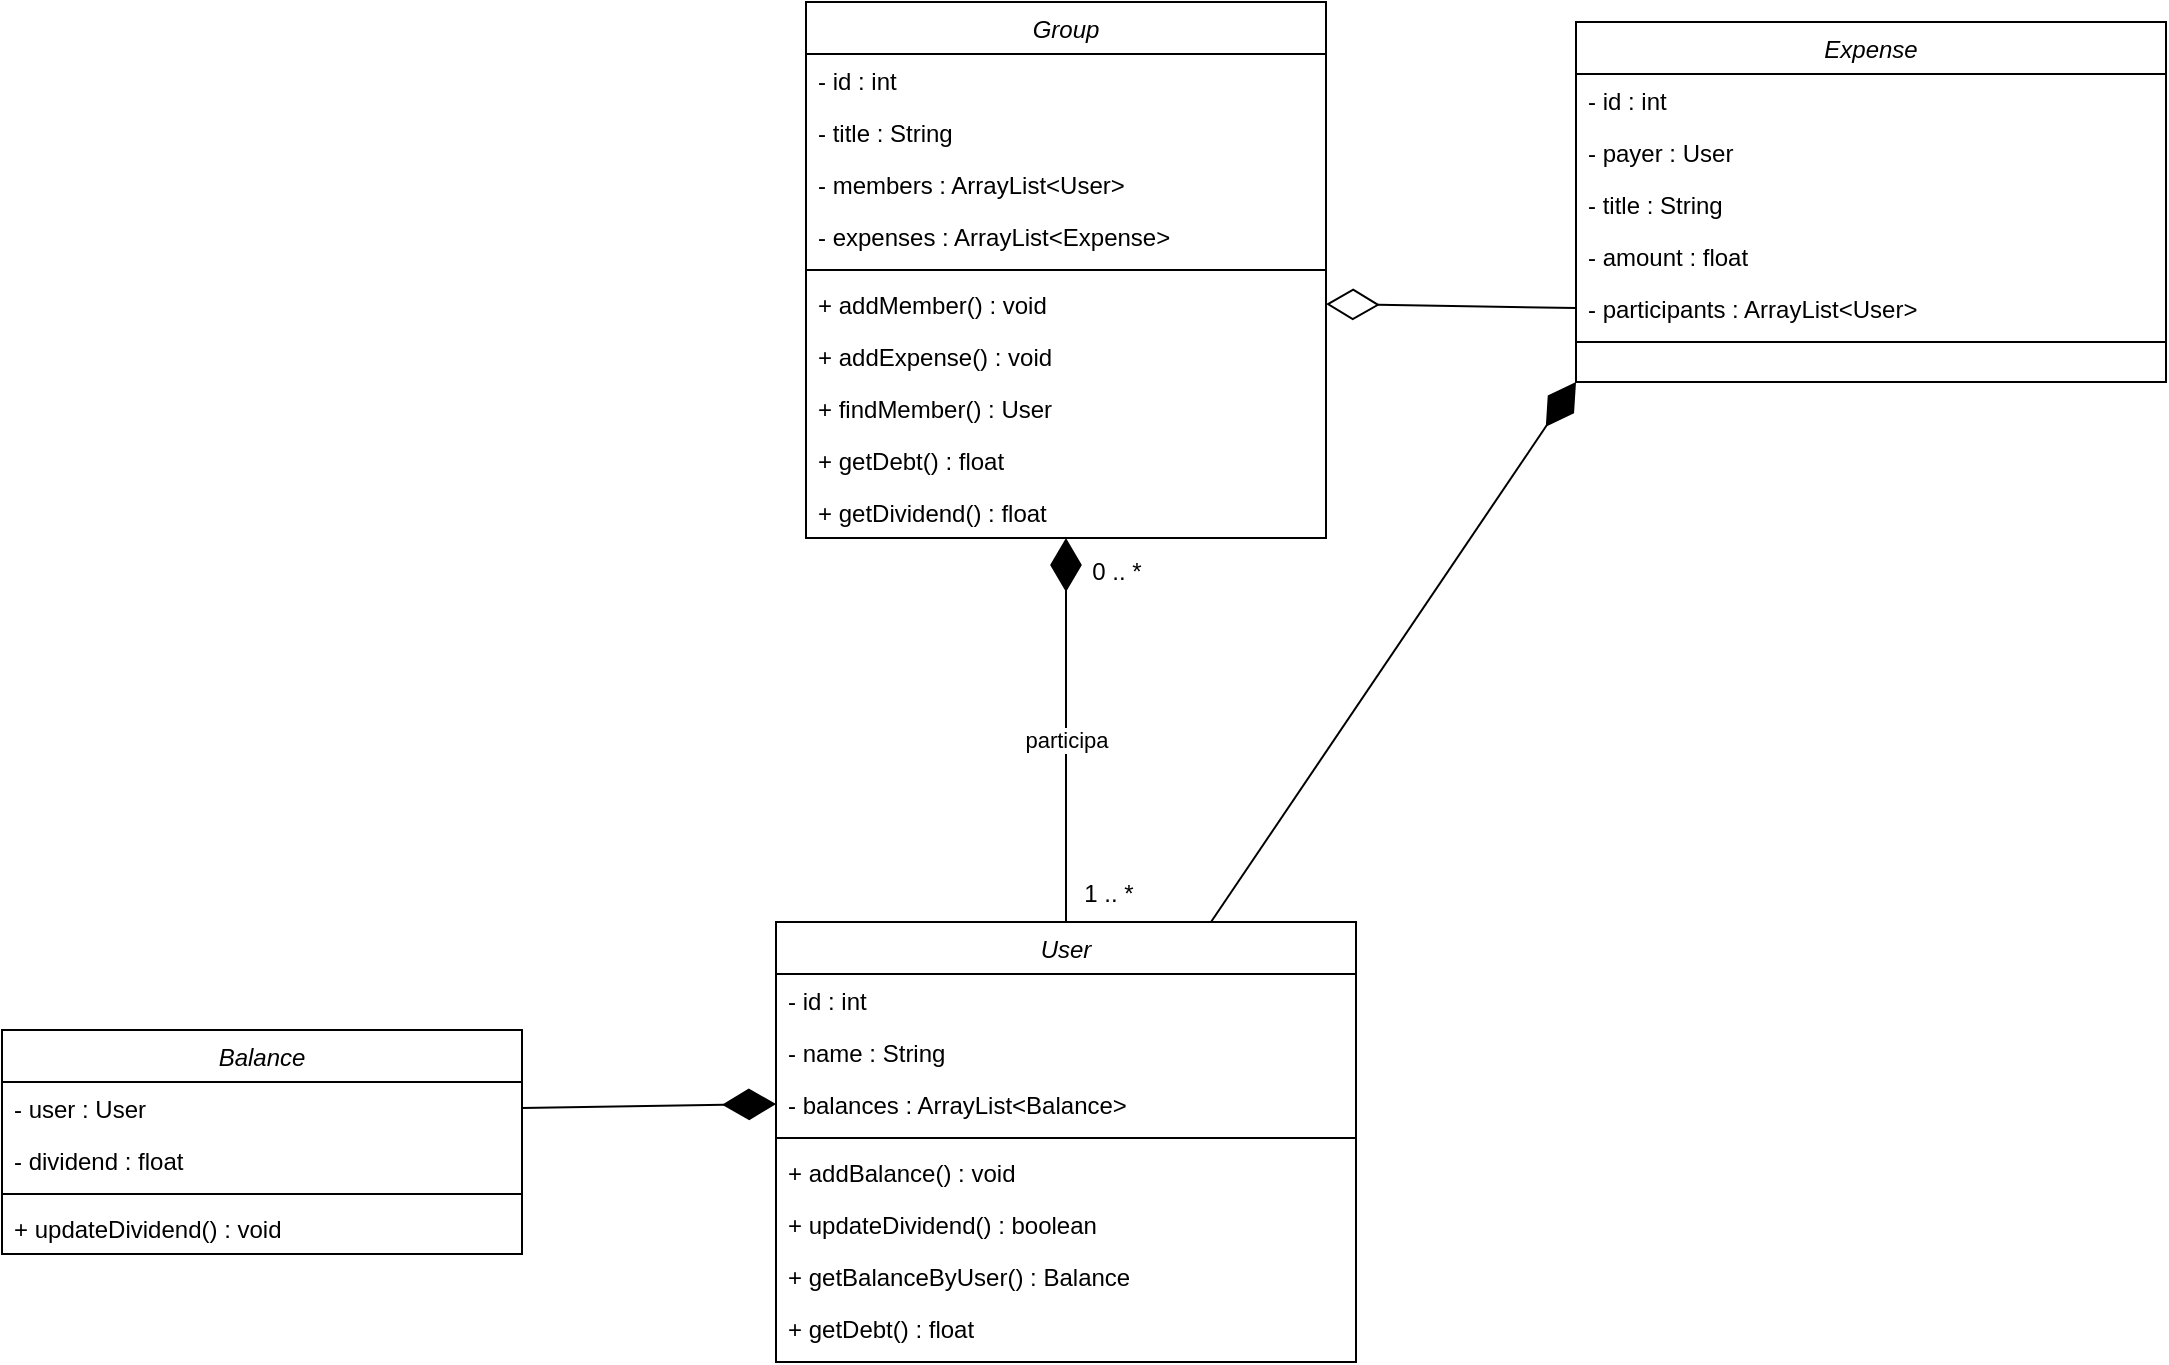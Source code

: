 <mxfile version="24.8.6">
  <diagram id="C5RBs43oDa-KdzZeNtuy" name="Page-1">
    <mxGraphModel dx="2220" dy="763" grid="1" gridSize="10" guides="1" tooltips="1" connect="1" arrows="1" fold="1" page="1" pageScale="1" pageWidth="827" pageHeight="1169" math="0" shadow="0">
      <root>
        <mxCell id="WIyWlLk6GJQsqaUBKTNV-0" />
        <mxCell id="WIyWlLk6GJQsqaUBKTNV-1" parent="WIyWlLk6GJQsqaUBKTNV-0" />
        <mxCell id="zkfFHV4jXpPFQw0GAbJ--0" value="User" style="swimlane;fontStyle=2;align=center;verticalAlign=top;childLayout=stackLayout;horizontal=1;startSize=26;horizontalStack=0;resizeParent=1;resizeLast=0;collapsible=1;marginBottom=0;rounded=0;shadow=0;strokeWidth=1;" parent="WIyWlLk6GJQsqaUBKTNV-1" vertex="1">
          <mxGeometry x="350" y="630" width="290" height="220" as="geometry">
            <mxRectangle x="230" y="140" width="160" height="26" as="alternateBounds" />
          </mxGeometry>
        </mxCell>
        <mxCell id="zkfFHV4jXpPFQw0GAbJ--2" value="- id : int" style="text;align=left;verticalAlign=top;spacingLeft=4;spacingRight=4;overflow=hidden;rotatable=0;points=[[0,0.5],[1,0.5]];portConstraint=eastwest;rounded=0;shadow=0;html=0;" parent="zkfFHV4jXpPFQw0GAbJ--0" vertex="1">
          <mxGeometry y="26" width="290" height="26" as="geometry" />
        </mxCell>
        <mxCell id="zkfFHV4jXpPFQw0GAbJ--3" value="- name : String" style="text;align=left;verticalAlign=top;spacingLeft=4;spacingRight=4;overflow=hidden;rotatable=0;points=[[0,0.5],[1,0.5]];portConstraint=eastwest;rounded=0;shadow=0;html=0;" parent="zkfFHV4jXpPFQw0GAbJ--0" vertex="1">
          <mxGeometry y="52" width="290" height="26" as="geometry" />
        </mxCell>
        <mxCell id="z_bwb70eLgM8Aj96mbFV-3" value="- balances : ArrayList&lt;Balance&gt;" style="text;align=left;verticalAlign=top;spacingLeft=4;spacingRight=4;overflow=hidden;rotatable=0;points=[[0,0.5],[1,0.5]];portConstraint=eastwest;rounded=0;shadow=0;html=0;" parent="zkfFHV4jXpPFQw0GAbJ--0" vertex="1">
          <mxGeometry y="78" width="290" height="26" as="geometry" />
        </mxCell>
        <mxCell id="zkfFHV4jXpPFQw0GAbJ--4" value="" style="line;html=1;strokeWidth=1;align=left;verticalAlign=middle;spacingTop=-1;spacingLeft=3;spacingRight=3;rotatable=0;labelPosition=right;points=[];portConstraint=eastwest;" parent="zkfFHV4jXpPFQw0GAbJ--0" vertex="1">
          <mxGeometry y="104" width="290" height="8" as="geometry" />
        </mxCell>
        <mxCell id="zkfFHV4jXpPFQw0GAbJ--5" value="+ addBalance() : void" style="text;align=left;verticalAlign=top;spacingLeft=4;spacingRight=4;overflow=hidden;rotatable=0;points=[[0,0.5],[1,0.5]];portConstraint=eastwest;fontStyle=0" parent="zkfFHV4jXpPFQw0GAbJ--0" vertex="1">
          <mxGeometry y="112" width="290" height="26" as="geometry" />
        </mxCell>
        <mxCell id="dfOSNBqjzmxUSkjI5Zh5-0" value="+ updateDividend() : boolean" style="text;align=left;verticalAlign=top;spacingLeft=4;spacingRight=4;overflow=hidden;rotatable=0;points=[[0,0.5],[1,0.5]];portConstraint=eastwest;fontStyle=0" vertex="1" parent="zkfFHV4jXpPFQw0GAbJ--0">
          <mxGeometry y="138" width="290" height="26" as="geometry" />
        </mxCell>
        <mxCell id="dfOSNBqjzmxUSkjI5Zh5-1" value="+ getBalanceByUser() : Balance" style="text;align=left;verticalAlign=top;spacingLeft=4;spacingRight=4;overflow=hidden;rotatable=0;points=[[0,0.5],[1,0.5]];portConstraint=eastwest;fontStyle=0" vertex="1" parent="zkfFHV4jXpPFQw0GAbJ--0">
          <mxGeometry y="164" width="290" height="26" as="geometry" />
        </mxCell>
        <mxCell id="dfOSNBqjzmxUSkjI5Zh5-2" value="+ getDebt() : float" style="text;align=left;verticalAlign=top;spacingLeft=4;spacingRight=4;overflow=hidden;rotatable=0;points=[[0,0.5],[1,0.5]];portConstraint=eastwest;fontStyle=0" vertex="1" parent="zkfFHV4jXpPFQw0GAbJ--0">
          <mxGeometry y="190" width="290" height="26" as="geometry" />
        </mxCell>
        <mxCell id="z_bwb70eLgM8Aj96mbFV-6" value="Group" style="swimlane;fontStyle=2;align=center;verticalAlign=top;childLayout=stackLayout;horizontal=1;startSize=26;horizontalStack=0;resizeParent=1;resizeLast=0;collapsible=1;marginBottom=0;rounded=0;shadow=0;strokeWidth=1;" parent="WIyWlLk6GJQsqaUBKTNV-1" vertex="1">
          <mxGeometry x="365" y="170" width="260" height="268" as="geometry">
            <mxRectangle x="230" y="140" width="160" height="26" as="alternateBounds" />
          </mxGeometry>
        </mxCell>
        <mxCell id="z_bwb70eLgM8Aj96mbFV-7" value="- id : int" style="text;align=left;verticalAlign=top;spacingLeft=4;spacingRight=4;overflow=hidden;rotatable=0;points=[[0,0.5],[1,0.5]];portConstraint=eastwest;rounded=0;shadow=0;html=0;" parent="z_bwb70eLgM8Aj96mbFV-6" vertex="1">
          <mxGeometry y="26" width="260" height="26" as="geometry" />
        </mxCell>
        <mxCell id="dfOSNBqjzmxUSkjI5Zh5-5" value="- title : String" style="text;align=left;verticalAlign=top;spacingLeft=4;spacingRight=4;overflow=hidden;rotatable=0;points=[[0,0.5],[1,0.5]];portConstraint=eastwest;rounded=0;shadow=0;html=0;" vertex="1" parent="z_bwb70eLgM8Aj96mbFV-6">
          <mxGeometry y="52" width="260" height="26" as="geometry" />
        </mxCell>
        <mxCell id="z_bwb70eLgM8Aj96mbFV-8" value="- members : ArrayList&lt;User&gt;" style="text;align=left;verticalAlign=top;spacingLeft=4;spacingRight=4;overflow=hidden;rotatable=0;points=[[0,0.5],[1,0.5]];portConstraint=eastwest;rounded=0;shadow=0;html=0;" parent="z_bwb70eLgM8Aj96mbFV-6" vertex="1">
          <mxGeometry y="78" width="260" height="26" as="geometry" />
        </mxCell>
        <mxCell id="z_bwb70eLgM8Aj96mbFV-9" value="- expenses : ArrayList&lt;Expense&gt;" style="text;align=left;verticalAlign=top;spacingLeft=4;spacingRight=4;overflow=hidden;rotatable=0;points=[[0,0.5],[1,0.5]];portConstraint=eastwest;rounded=0;shadow=0;html=0;" parent="z_bwb70eLgM8Aj96mbFV-6" vertex="1">
          <mxGeometry y="104" width="260" height="26" as="geometry" />
        </mxCell>
        <mxCell id="z_bwb70eLgM8Aj96mbFV-13" value="" style="line;html=1;strokeWidth=1;align=left;verticalAlign=middle;spacingTop=-1;spacingLeft=3;spacingRight=3;rotatable=0;labelPosition=right;points=[];portConstraint=eastwest;" parent="z_bwb70eLgM8Aj96mbFV-6" vertex="1">
          <mxGeometry y="130" width="260" height="8" as="geometry" />
        </mxCell>
        <mxCell id="z_bwb70eLgM8Aj96mbFV-14" value="+ addMember() : void" style="text;align=left;verticalAlign=top;spacingLeft=4;spacingRight=4;overflow=hidden;rotatable=0;points=[[0,0.5],[1,0.5]];portConstraint=eastwest;fontStyle=0" parent="z_bwb70eLgM8Aj96mbFV-6" vertex="1">
          <mxGeometry y="138" width="260" height="26" as="geometry" />
        </mxCell>
        <mxCell id="z_bwb70eLgM8Aj96mbFV-16" value="+ addExpense() : void" style="text;align=left;verticalAlign=top;spacingLeft=4;spacingRight=4;overflow=hidden;rotatable=0;points=[[0,0.5],[1,0.5]];portConstraint=eastwest;fontStyle=0" parent="z_bwb70eLgM8Aj96mbFV-6" vertex="1">
          <mxGeometry y="164" width="260" height="26" as="geometry" />
        </mxCell>
        <mxCell id="z_bwb70eLgM8Aj96mbFV-17" value="+ findMember() : User" style="text;align=left;verticalAlign=top;spacingLeft=4;spacingRight=4;overflow=hidden;rotatable=0;points=[[0,0.5],[1,0.5]];portConstraint=eastwest;fontStyle=0" parent="z_bwb70eLgM8Aj96mbFV-6" vertex="1">
          <mxGeometry y="190" width="260" height="26" as="geometry" />
        </mxCell>
        <mxCell id="z_bwb70eLgM8Aj96mbFV-15" value="+ getDebt() : float" style="text;align=left;verticalAlign=top;spacingLeft=4;spacingRight=4;overflow=hidden;rotatable=0;points=[[0,0.5],[1,0.5]];portConstraint=eastwest;fontStyle=0" parent="z_bwb70eLgM8Aj96mbFV-6" vertex="1">
          <mxGeometry y="216" width="260" height="26" as="geometry" />
        </mxCell>
        <mxCell id="dfOSNBqjzmxUSkjI5Zh5-6" value="+ getDividend() : float" style="text;align=left;verticalAlign=top;spacingLeft=4;spacingRight=4;overflow=hidden;rotatable=0;points=[[0,0.5],[1,0.5]];portConstraint=eastwest;fontStyle=0" vertex="1" parent="z_bwb70eLgM8Aj96mbFV-6">
          <mxGeometry y="242" width="260" height="26" as="geometry" />
        </mxCell>
        <mxCell id="z_bwb70eLgM8Aj96mbFV-18" value="Expense" style="swimlane;fontStyle=2;align=center;verticalAlign=top;childLayout=stackLayout;horizontal=1;startSize=26;horizontalStack=0;resizeParent=1;resizeLast=0;collapsible=1;marginBottom=0;rounded=0;shadow=0;strokeWidth=1;" parent="WIyWlLk6GJQsqaUBKTNV-1" vertex="1">
          <mxGeometry x="750" y="180" width="295" height="180" as="geometry">
            <mxRectangle x="230" y="140" width="160" height="26" as="alternateBounds" />
          </mxGeometry>
        </mxCell>
        <mxCell id="z_bwb70eLgM8Aj96mbFV-32" value="- id : int" style="text;align=left;verticalAlign=top;spacingLeft=4;spacingRight=4;overflow=hidden;rotatable=0;points=[[0,0.5],[1,0.5]];portConstraint=eastwest;rounded=0;shadow=0;html=0;" parent="z_bwb70eLgM8Aj96mbFV-18" vertex="1">
          <mxGeometry y="26" width="295" height="26" as="geometry" />
        </mxCell>
        <mxCell id="UdoA2BHU3O3zfrffBs1J-1" value="- payer : User" style="text;align=left;verticalAlign=top;spacingLeft=4;spacingRight=4;overflow=hidden;rotatable=0;points=[[0,0.5],[1,0.5]];portConstraint=eastwest;rounded=0;shadow=0;html=0;" parent="z_bwb70eLgM8Aj96mbFV-18" vertex="1">
          <mxGeometry y="52" width="295" height="26" as="geometry" />
        </mxCell>
        <mxCell id="z_bwb70eLgM8Aj96mbFV-21" value="- title : String" style="text;align=left;verticalAlign=top;spacingLeft=4;spacingRight=4;overflow=hidden;rotatable=0;points=[[0,0.5],[1,0.5]];portConstraint=eastwest;rounded=0;shadow=0;html=0;" parent="z_bwb70eLgM8Aj96mbFV-18" vertex="1">
          <mxGeometry y="78" width="295" height="26" as="geometry" />
        </mxCell>
        <mxCell id="z_bwb70eLgM8Aj96mbFV-22" value="- amount : float" style="text;align=left;verticalAlign=top;spacingLeft=4;spacingRight=4;overflow=hidden;rotatable=0;points=[[0,0.5],[1,0.5]];portConstraint=eastwest;rounded=0;shadow=0;html=0;" parent="z_bwb70eLgM8Aj96mbFV-18" vertex="1">
          <mxGeometry y="104" width="295" height="26" as="geometry" />
        </mxCell>
        <mxCell id="z_bwb70eLgM8Aj96mbFV-23" value="- participants : ArrayList&lt;User&gt;" style="text;align=left;verticalAlign=top;spacingLeft=4;spacingRight=4;overflow=hidden;rotatable=0;points=[[0,0.5],[1,0.5]];portConstraint=eastwest;rounded=0;shadow=0;html=0;" parent="z_bwb70eLgM8Aj96mbFV-18" vertex="1">
          <mxGeometry y="130" width="295" height="26" as="geometry" />
        </mxCell>
        <mxCell id="z_bwb70eLgM8Aj96mbFV-25" value="" style="line;html=1;strokeWidth=1;align=left;verticalAlign=middle;spacingTop=-1;spacingLeft=3;spacingRight=3;rotatable=0;labelPosition=right;points=[];portConstraint=eastwest;" parent="z_bwb70eLgM8Aj96mbFV-18" vertex="1">
          <mxGeometry y="156" width="295" height="8" as="geometry" />
        </mxCell>
        <mxCell id="z_bwb70eLgM8Aj96mbFV-79" value="Balance" style="swimlane;fontStyle=2;align=center;verticalAlign=top;childLayout=stackLayout;horizontal=1;startSize=26;horizontalStack=0;resizeParent=1;resizeLast=0;collapsible=1;marginBottom=0;rounded=0;shadow=0;strokeWidth=1;" parent="WIyWlLk6GJQsqaUBKTNV-1" vertex="1">
          <mxGeometry x="-37" y="684" width="260" height="112" as="geometry">
            <mxRectangle x="230" y="140" width="160" height="26" as="alternateBounds" />
          </mxGeometry>
        </mxCell>
        <mxCell id="z_bwb70eLgM8Aj96mbFV-80" value="- user : User" style="text;align=left;verticalAlign=top;spacingLeft=4;spacingRight=4;overflow=hidden;rotatable=0;points=[[0,0.5],[1,0.5]];portConstraint=eastwest;rounded=0;shadow=0;html=0;" parent="z_bwb70eLgM8Aj96mbFV-79" vertex="1">
          <mxGeometry y="26" width="260" height="26" as="geometry" />
        </mxCell>
        <mxCell id="dfOSNBqjzmxUSkjI5Zh5-3" value="- dividend : float" style="text;align=left;verticalAlign=top;spacingLeft=4;spacingRight=4;overflow=hidden;rotatable=0;points=[[0,0.5],[1,0.5]];portConstraint=eastwest;rounded=0;shadow=0;html=0;" vertex="1" parent="z_bwb70eLgM8Aj96mbFV-79">
          <mxGeometry y="52" width="260" height="26" as="geometry" />
        </mxCell>
        <mxCell id="z_bwb70eLgM8Aj96mbFV-81" value="" style="line;html=1;strokeWidth=1;align=left;verticalAlign=middle;spacingTop=-1;spacingLeft=3;spacingRight=3;rotatable=0;labelPosition=right;points=[];portConstraint=eastwest;" parent="z_bwb70eLgM8Aj96mbFV-79" vertex="1">
          <mxGeometry y="78" width="260" height="8" as="geometry" />
        </mxCell>
        <mxCell id="z_bwb70eLgM8Aj96mbFV-82" value="+ updateDividend() : void" style="text;align=left;verticalAlign=top;spacingLeft=4;spacingRight=4;overflow=hidden;rotatable=0;points=[[0,0.5],[1,0.5]];portConstraint=eastwest;fontStyle=0" parent="z_bwb70eLgM8Aj96mbFV-79" vertex="1">
          <mxGeometry y="86" width="260" height="26" as="geometry" />
        </mxCell>
        <mxCell id="z_bwb70eLgM8Aj96mbFV-98" value="" style="endArrow=diamondThin;endFill=1;endSize=24;html=1;rounded=0;entryX=0;entryY=0.5;entryDx=0;entryDy=0;exitX=1;exitY=0.5;exitDx=0;exitDy=0;" parent="WIyWlLk6GJQsqaUBKTNV-1" source="z_bwb70eLgM8Aj96mbFV-80" edge="1">
          <mxGeometry width="160" relative="1" as="geometry">
            <mxPoint x="290" y="670" as="sourcePoint" />
            <mxPoint x="350" y="721" as="targetPoint" />
          </mxGeometry>
        </mxCell>
        <mxCell id="z_bwb70eLgM8Aj96mbFV-102" value="" style="endArrow=diamondThin;endFill=0;endSize=24;html=1;rounded=0;entryX=1;entryY=0.5;entryDx=0;entryDy=0;exitX=0;exitY=0.5;exitDx=0;exitDy=0;" parent="WIyWlLk6GJQsqaUBKTNV-1" source="z_bwb70eLgM8Aj96mbFV-23" target="z_bwb70eLgM8Aj96mbFV-14" edge="1">
          <mxGeometry width="160" relative="1" as="geometry">
            <mxPoint x="742.5" y="357" as="sourcePoint" />
            <mxPoint x="770" y="657" as="targetPoint" />
          </mxGeometry>
        </mxCell>
        <mxCell id="z_bwb70eLgM8Aj96mbFV-103" value="" style="endArrow=diamondThin;endFill=1;endSize=24;html=1;rounded=0;entryX=0.5;entryY=1;entryDx=0;entryDy=0;exitX=0.5;exitY=0;exitDx=0;exitDy=0;" parent="WIyWlLk6GJQsqaUBKTNV-1" source="zkfFHV4jXpPFQw0GAbJ--0" target="z_bwb70eLgM8Aj96mbFV-6" edge="1">
          <mxGeometry width="160" relative="1" as="geometry">
            <mxPoint x="233" y="529" as="sourcePoint" />
            <mxPoint x="375" y="347" as="targetPoint" />
          </mxGeometry>
        </mxCell>
        <mxCell id="z_bwb70eLgM8Aj96mbFV-104" value="participa" style="edgeLabel;html=1;align=center;verticalAlign=middle;resizable=0;points=[];" parent="z_bwb70eLgM8Aj96mbFV-103" vertex="1" connectable="0">
          <mxGeometry x="-0.053" y="-1" relative="1" as="geometry">
            <mxPoint x="-1" as="offset" />
          </mxGeometry>
        </mxCell>
        <mxCell id="z_bwb70eLgM8Aj96mbFV-105" value="1 .. *" style="text;html=1;align=center;verticalAlign=middle;resizable=0;points=[];autosize=1;strokeColor=none;fillColor=none;" parent="WIyWlLk6GJQsqaUBKTNV-1" vertex="1">
          <mxGeometry x="491" y="601" width="50" height="30" as="geometry" />
        </mxCell>
        <mxCell id="z_bwb70eLgM8Aj96mbFV-106" value="0 .. *" style="text;html=1;align=center;verticalAlign=middle;resizable=0;points=[];autosize=1;strokeColor=none;fillColor=none;" parent="WIyWlLk6GJQsqaUBKTNV-1" vertex="1">
          <mxGeometry x="495" y="440" width="50" height="30" as="geometry" />
        </mxCell>
        <mxCell id="UdoA2BHU3O3zfrffBs1J-3" value="" style="endArrow=diamondThin;endFill=1;endSize=24;html=1;rounded=0;entryX=0;entryY=1;entryDx=0;entryDy=0;exitX=0.75;exitY=0;exitDx=0;exitDy=0;" parent="WIyWlLk6GJQsqaUBKTNV-1" source="zkfFHV4jXpPFQw0GAbJ--0" target="z_bwb70eLgM8Aj96mbFV-18" edge="1">
          <mxGeometry width="160" relative="1" as="geometry">
            <mxPoint x="650" y="757" as="sourcePoint" />
            <mxPoint x="742.5" y="357" as="targetPoint" />
          </mxGeometry>
        </mxCell>
      </root>
    </mxGraphModel>
  </diagram>
</mxfile>
